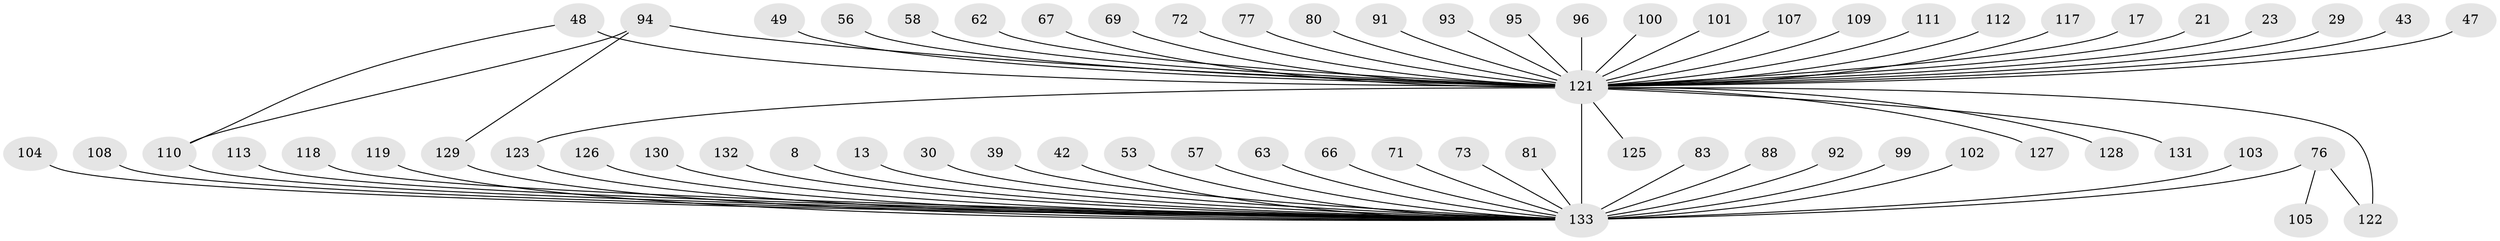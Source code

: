// original degree distribution, {16: 0.007518796992481203, 22: 0.022556390977443608, 20: 0.007518796992481203, 24: 0.007518796992481203, 5: 0.05263157894736842, 1: 0.45112781954887216, 3: 0.14285714285714285, 2: 0.21804511278195488, 7: 0.022556390977443608, 4: 0.06015037593984962, 9: 0.007518796992481203}
// Generated by graph-tools (version 1.1) at 2025/50/03/04/25 21:50:50]
// undirected, 66 vertices, 70 edges
graph export_dot {
graph [start="1"]
  node [color=gray90,style=filled];
  8;
  13;
  17;
  21;
  23;
  29;
  30;
  39;
  42;
  43;
  47;
  48;
  49;
  53;
  56;
  57;
  58;
  62;
  63;
  66;
  67 [super="+11"];
  69 [super="+59"];
  71;
  72;
  73;
  76 [super="+65+68+74"];
  77;
  80;
  81;
  83;
  88;
  91;
  92;
  93;
  94 [super="+36"];
  95;
  96 [super="+37"];
  99;
  100;
  101 [super="+85"];
  102;
  103;
  104;
  105;
  107;
  108 [super="+87"];
  109;
  110 [super="+89"];
  111;
  112;
  113 [super="+90"];
  117;
  118;
  119 [super="+50"];
  121 [super="+41+55+64+106+46"];
  122;
  123 [super="+115"];
  125;
  126 [super="+25"];
  127 [super="+84"];
  128;
  129 [super="+27"];
  130 [super="+19"];
  131 [super="+124"];
  132 [super="+70"];
  133 [super="+26+52+116+6+120"];
  8 -- 133;
  13 -- 133;
  17 -- 121;
  21 -- 121 [weight=2];
  23 -- 121;
  29 -- 121;
  30 -- 133;
  39 -- 133;
  42 -- 133;
  43 -- 121;
  47 -- 121;
  48 -- 121 [weight=2];
  48 -- 110;
  49 -- 121;
  53 -- 133;
  56 -- 121;
  57 -- 133;
  58 -- 121;
  62 -- 121;
  63 -- 133;
  66 -- 133;
  67 -- 121;
  69 -- 121 [weight=2];
  71 -- 133;
  72 -- 121;
  73 -- 133;
  76 -- 105;
  76 -- 133 [weight=3];
  76 -- 122;
  77 -- 121;
  80 -- 121;
  81 -- 133;
  83 -- 133;
  88 -- 133;
  91 -- 121 [weight=2];
  92 -- 133;
  93 -- 121;
  94 -- 129;
  94 -- 121;
  94 -- 110;
  95 -- 121;
  96 -- 121 [weight=2];
  99 -- 133;
  100 -- 121;
  101 -- 121;
  102 -- 133 [weight=2];
  103 -- 133;
  104 -- 133;
  107 -- 121;
  108 -- 133 [weight=2];
  109 -- 121;
  110 -- 133 [weight=3];
  111 -- 121;
  112 -- 121;
  113 -- 133;
  117 -- 121;
  118 -- 133;
  119 -- 133;
  121 -- 133 [weight=41];
  121 -- 128;
  121 -- 131 [weight=2];
  121 -- 122;
  121 -- 127;
  121 -- 125;
  121 -- 123 [weight=2];
  123 -- 133;
  126 -- 133 [weight=3];
  129 -- 133 [weight=3];
  130 -- 133;
  132 -- 133;
}

